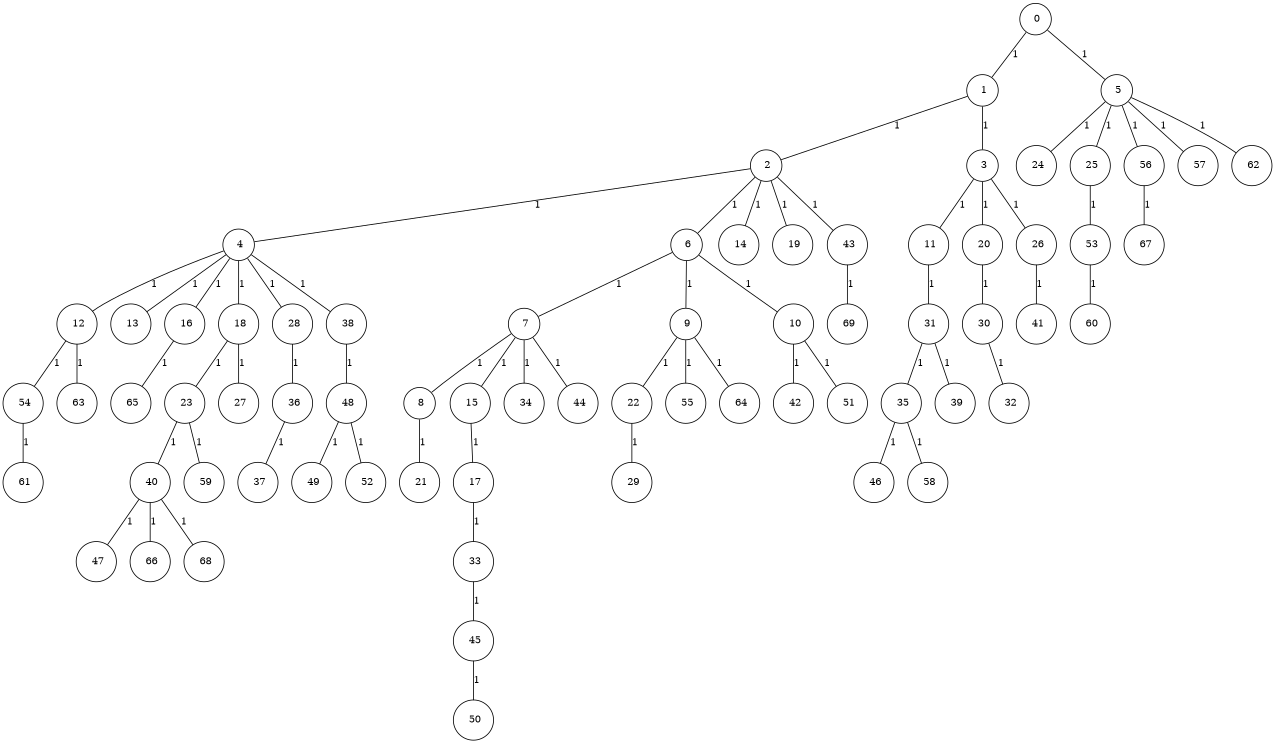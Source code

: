graph G {
size="8.5,11;"
ratio = "expand;"
fixedsize="true;"
overlap="scale;"
node[shape=circle,width=.12,hight=.12,fontsize=12]
edge[fontsize=12]

0[label=" 0" color=black, pos="2.5083694,0.59695215!"];
1[label=" 1" color=black, pos="2.17483,0.97449873!"];
2[label=" 2" color=black, pos="2.3400256,1.1442463!"];
3[label=" 3" color=black, pos="0.79256619,2.6130458!"];
4[label=" 4" color=black, pos="2.568754,0.53221833!"];
5[label=" 5" color=black, pos="2.0591633,2.4324516!"];
6[label=" 6" color=black, pos="1.9731466,2.6132541!"];
7[label=" 7" color=black, pos="2.9931104,0.52701732!"];
8[label=" 8" color=black, pos="1.109087,1.0463652!"];
9[label=" 9" color=black, pos="0.050263275,1.4794551!"];
10[label=" 10" color=black, pos="0.55852371,2.6034111!"];
11[label=" 11" color=black, pos="1.4854601,2.7938785!"];
12[label=" 12" color=black, pos="0.76267877,1.0477418!"];
13[label=" 13" color=black, pos="0.35616196,2.1428888!"];
14[label=" 14" color=black, pos="0.99924118,1.0516852!"];
15[label=" 15" color=black, pos="0.22998381,2.4938313!"];
16[label=" 16" color=black, pos="1.7026719,0.62298781!"];
17[label=" 17" color=black, pos="0.56106043,1.1432241!"];
18[label=" 18" color=black, pos="0.72614423,1.470674!"];
19[label=" 19" color=black, pos="2.9630921,2.2658183!"];
20[label=" 20" color=black, pos="0.59064939,2.547613!"];
21[label=" 21" color=black, pos="0.79375345,2.2761199!"];
22[label=" 22" color=black, pos="2.4466446,1.7853462!"];
23[label=" 23" color=black, pos="1.9065075,1.0156992!"];
24[label=" 24" color=black, pos="0.81937403,2.3621147!"];
25[label=" 25" color=black, pos="0.74112994,2.5000186!"];
26[label=" 26" color=black, pos="1.251974,0.67887846!"];
27[label=" 27" color=black, pos="0.23524518,2.940837!"];
28[label=" 28" color=black, pos="2.2582569,2.7727059!"];
29[label=" 29" color=black, pos="0.17895171,2.845005!"];
30[label=" 30" color=black, pos="0.37663085,2.3022248!"];
31[label=" 31" color=black, pos="1.9095287,0.8923178!"];
32[label=" 32" color=black, pos="1.9566111,2.1093372!"];
33[label=" 33" color=black, pos="1.7597713,0.16501518!"];
34[label=" 34" color=black, pos="0.58004839,0.22681143!"];
35[label=" 35" color=black, pos="1.7885904,1.6411881!"];
36[label=" 36" color=black, pos="0.65609842,1.0988576!"];
37[label=" 37" color=black, pos="2.4627199,2.4606465!"];
38[label=" 38" color=black, pos="1.5742137,1.1224891!"];
39[label=" 39" color=black, pos="1.0807953,2.2126451!"];
40[label=" 40" color=black, pos="2.2692394,2.7351473!"];
41[label=" 41" color=black, pos="1.931338,0.040755927!"];
42[label=" 42" color=black, pos="0.74405616,0.32667993!"];
43[label=" 43" color=black, pos="1.4352158,2.5794939!"];
44[label=" 44" color=black, pos="2.3817622,0.92636436!"];
45[label=" 45" color=black, pos="1.622214,2.6838328!"];
46[label=" 46" color=black, pos="0.14988209,0.68017011!"];
47[label=" 47" color=black, pos="2.8211288,1.2680837!"];
48[label=" 48" color=black, pos="1.2147974,1.1193788!"];
49[label=" 49" color=black, pos="0.90339357,1.6575217!"];
50[label=" 50" color=black, pos="2.4277021,1.1800963!"];
51[label=" 51" color=black, pos="0.95206972,2.9542321!"];
52[label=" 52" color=black, pos="2.4379416,2.1783139!"];
53[label=" 53" color=black, pos="0.2676073,1.2565834!"];
54[label=" 54" color=black, pos="1.6684686,0.64816675!"];
55[label=" 55" color=black, pos="0.8295687,1.5799655!"];
56[label=" 56" color=black, pos="2.9194815,0.19050145!"];
57[label=" 57" color=black, pos="1.8594789,0.4703248!"];
58[label=" 58" color=black, pos="1.8322248,1.1500988!"];
59[label=" 59" color=black, pos="1.4100113,0.11812641!"];
60[label=" 60" color=black, pos="1.9849274,0.90810859!"];
61[label=" 61" color=black, pos="1.158587,1.6700241!"];
62[label=" 62" color=black, pos="1.1014455,1.316653!"];
63[label=" 63" color=black, pos="2.2344413,2.9753803!"];
64[label=" 64" color=black, pos="1.5959627,0.97679783!"];
65[label=" 65" color=black, pos="2.0139049,2.7426226!"];
66[label=" 66" color=black, pos="0.097543731,1.6304243!"];
67[label=" 67" color=black, pos="0.99705238,2.3555079!"];
68[label=" 68" color=black, pos="0.044991009,0.23451445!"];
69[label=" 69" color=black, pos="2.4283085,2.0306337!"];
0--1[label="1"]
0--5[label="1"]
1--2[label="1"]
1--3[label="1"]
2--4[label="1"]
2--6[label="1"]
2--14[label="1"]
2--19[label="1"]
2--43[label="1"]
3--11[label="1"]
3--20[label="1"]
3--26[label="1"]
4--12[label="1"]
4--13[label="1"]
4--16[label="1"]
4--18[label="1"]
4--28[label="1"]
4--38[label="1"]
5--24[label="1"]
5--25[label="1"]
5--56[label="1"]
5--57[label="1"]
5--62[label="1"]
6--7[label="1"]
6--9[label="1"]
6--10[label="1"]
7--8[label="1"]
7--15[label="1"]
7--34[label="1"]
7--44[label="1"]
8--21[label="1"]
9--22[label="1"]
9--55[label="1"]
9--64[label="1"]
10--42[label="1"]
10--51[label="1"]
11--31[label="1"]
12--54[label="1"]
12--63[label="1"]
15--17[label="1"]
16--65[label="1"]
17--33[label="1"]
18--23[label="1"]
18--27[label="1"]
20--30[label="1"]
22--29[label="1"]
23--40[label="1"]
23--59[label="1"]
25--53[label="1"]
26--41[label="1"]
28--36[label="1"]
30--32[label="1"]
31--35[label="1"]
31--39[label="1"]
33--45[label="1"]
35--46[label="1"]
35--58[label="1"]
36--37[label="1"]
38--48[label="1"]
40--47[label="1"]
40--66[label="1"]
40--68[label="1"]
43--69[label="1"]
45--50[label="1"]
48--49[label="1"]
48--52[label="1"]
53--60[label="1"]
54--61[label="1"]
56--67[label="1"]

}
